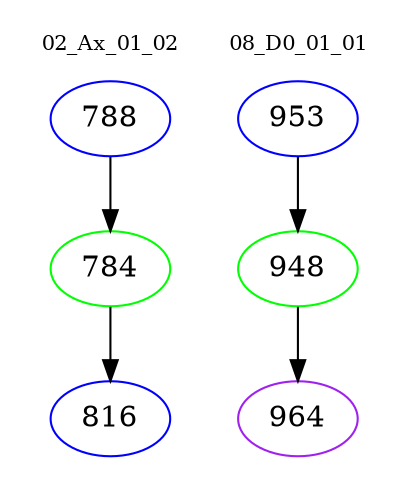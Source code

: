 digraph{
subgraph cluster_0 {
color = white
label = "02_Ax_01_02";
fontsize=10;
T0_788 [label="788", color="blue"]
T0_788 -> T0_784 [color="black"]
T0_784 [label="784", color="green"]
T0_784 -> T0_816 [color="black"]
T0_816 [label="816", color="blue"]
}
subgraph cluster_1 {
color = white
label = "08_D0_01_01";
fontsize=10;
T1_953 [label="953", color="blue"]
T1_953 -> T1_948 [color="black"]
T1_948 [label="948", color="green"]
T1_948 -> T1_964 [color="black"]
T1_964 [label="964", color="purple"]
}
}
